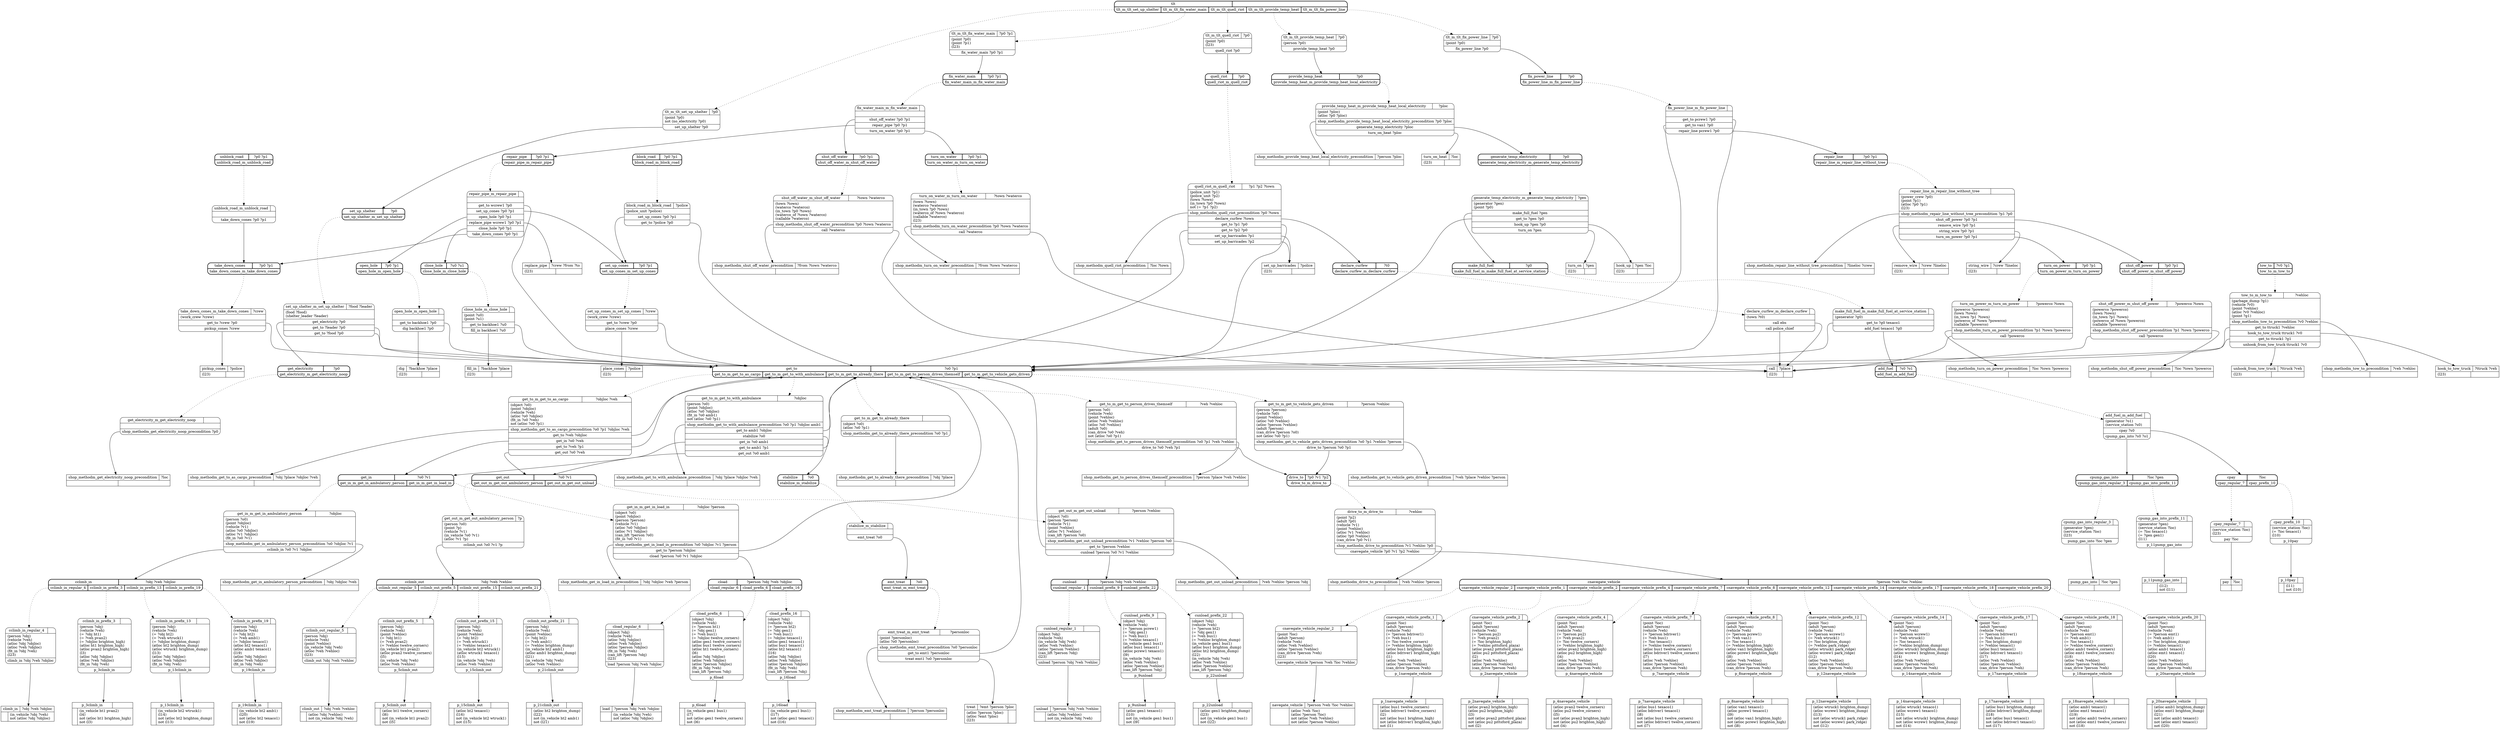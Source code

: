 // Generated by Hype
digraph "somedomain" {
  nodesep=1
  ranksep=1
  // Operators
  "navegate_vehicle" [
    shape=record
    label="{{navegate_vehicle|?person ?veh ?loc ?vehloc}|{|(atloc ?veh ?loc)\l(atloc ?person ?loc)\lnot (atloc ?veh ?vehloc)\lnot (atloc ?person ?vehloc)\l}}"
  ]
  "climb_in" [
    shape=record
    label="{{climb_in|?obj ?veh ?objloc}|{|(in_vehicle ?obj ?veh)\lnot (atloc ?obj ?objloc)\l}}"
  ]
  "climb_out" [
    shape=record
    label="{{climb_out|?obj ?veh ?vehloc}|{|(atloc ?obj ?vehloc)\lnot (in_vehicle ?obj ?veh)\l}}"
  ]
  "load" [
    shape=record
    label="{{load|?person ?obj ?veh ?objloc}|{|(in_vehicle ?obj ?veh)\lnot (atloc ?obj ?objloc)\l}}"
  ]
  "unload" [
    shape=record
    label="{{unload|?person ?obj ?veh ?vehloc}|{|(atloc ?obj ?vehloc)\lnot (in_vehicle ?obj ?veh)\l}}"
  ]
  "treat" [
    shape=record
    label="{{treat|?emt ?person ?ploc}|{(atloc ?person ?ploc)\l(atloc ?emt ?ploc)\l(l23)\l|}}"
  ]
  "call" [
    shape=record
    label="{{call|?place}|{(l23)\l|}}"
  ]
  "remove_wire" [
    shape=record
    label="{{remove_wire|?crew ?lineloc}|{(l23)\l|}}"
  ]
  "string_wire" [
    shape=record
    label="{{string_wire|?crew ?lineloc}|{(l23)\l|}}"
  ]
  "hook_up" [
    shape=record
    label="{{hook_up|?gen ?loc}|{(l23)\l|}}"
  ]
  "turn_on" [
    shape=record
    label="{{turn_on|?gen}|{(l23)\l|}}"
  ]
  "pay" [
    shape=record
    label="{{pay|?loc}|{|}}"
  ]
  "pump_gas_into" [
    shape=record
    label="{{pump_gas_into|?loc ?gen}|{|}}"
  ]
  "turn_on_heat" [
    shape=record
    label="{{turn_on_heat|?loc}|{(l23)\l|}}"
  ]
  "set_up_barricades" [
    shape=record
    label="{{set_up_barricades|?police}|{(l23)\l|}}"
  ]
  "place_cones" [
    shape=record
    label="{{place_cones|?police}|{(l23)\l|}}"
  ]
  "pickup_cones" [
    shape=record
    label="{{pickup_cones|?police}|{(l23)\l|}}"
  ]
  "hook_to_tow_truck" [
    shape=record
    label="{{hook_to_tow_truck|?ttruck ?veh}|{(l23)\l|}}"
  ]
  "unhook_from_tow_truck" [
    shape=record
    label="{{unhook_from_tow_truck|?ttruck ?veh}|{(l23)\l|}}"
  ]
  "dig" [
    shape=record
    label="{{dig|?backhoe ?place}|{(l23)\l|}}"
  ]
  "fill_in" [
    shape=record
    label="{{fill_in|?backhoe ?place}|{(l23)\l|}}"
  ]
  "replace_pipe" [
    shape=record
    label="{{replace_pipe|?crew ?from ?to}|{(l23)\l|}}"
  ]
  "p_1navegate_vehicle" [
    shape=record
    label="{{p_1navegate_vehicle|}|{|(atloc bus1 twelve_corners)\l(atloc bdriver1 twelve_corners)\l(l2)\lnot (atloc bus1 brighton_high)\lnot (atloc bdriver1 brighton_high)\lnot (l1)\l}}"
  ]
  "p_2navegate_vehicle" [
    shape=record
    label="{{p_2navegate_vehicle|}|{|(atloc pvan2 brighton_high)\l(atloc pu2 brighton_high)\l(l3)\lnot (atloc pvan2 pittsford_plaza)\lnot (atloc pu2 pittsford_plaza)\lnot (l2)\l}}"
  ]
  "p_3climb_in" [
    shape=record
    label="{{p_3climb_in|}|{|(in_vehicle ht1 pvan2)\l(l4)\lnot (atloc ht1 brighton_high)\lnot (l3)\l}}"
  ]
  "p_4navegate_vehicle" [
    shape=record
    label="{{p_4navegate_vehicle|}|{|(atloc pvan2 twelve_corners)\l(atloc pu2 twelve_corners)\l(l5)\lnot (atloc pvan2 brighton_high)\lnot (atloc pu2 brighton_high)\lnot (l4)\l}}"
  ]
  "p_5climb_out" [
    shape=record
    label="{{p_5climb_out|}|{|(atloc ht1 twelve_corners)\l(l6)\lnot (in_vehicle ht1 pvan2)\lnot (l5)\l}}"
  ]
  "p_6load" [
    shape=record
    label="{{p_6load|}|{|(in_vehicle gen1 bus1)\l(l7)\lnot (atloc gen1 twelve_corners)\lnot (l6)\l}}"
  ]
  "p_7navegate_vehicle" [
    shape=record
    label="{{p_7navegate_vehicle|}|{|(atloc bus1 texaco1)\l(atloc bdriver1 texaco1)\l(l8)\lnot (atloc bus1 twelve_corners)\lnot (atloc bdriver1 twelve_corners)\lnot (l7)\l}}"
  ]
  "p_8navegate_vehicle" [
    shape=record
    label="{{p_8navegate_vehicle|}|{|(atloc van1 texaco1)\l(atloc pcrew1 texaco1)\l(l9)\lnot (atloc van1 brighton_high)\lnot (atloc pcrew1 brighton_high)\lnot (l8)\l}}"
  ]
  "p_9unload" [
    shape=record
    label="{{p_9unload|}|{|(atloc gen1 texaco1)\l(l10)\lnot (in_vehicle gen1 bus1)\lnot (l9)\l}}"
  ]
  "p_10pay" [
    shape=record
    label="{{p_10pay|}|{|(l11)\lnot (l10)\l}}"
  ]
  "p_11pump_gas_into" [
    shape=record
    label="{{p_11pump_gas_into|}|{|(l12)\lnot (l11)\l}}"
  ]
  "p_12navegate_vehicle" [
    shape=record
    label="{{p_12navegate_vehicle|}|{|(atloc wtruck1 brighton_dump)\l(atloc wcrew1 brighton_dump)\l(l13)\lnot (atloc wtruck1 park_ridge)\lnot (atloc wcrew1 park_ridge)\lnot (l12)\l}}"
  ]
  "p_13climb_in" [
    shape=record
    label="{{p_13climb_in|}|{|(in_vehicle ht2 wtruck1)\l(l14)\lnot (atloc ht2 brighton_dump)\lnot (l13)\l}}"
  ]
  "p_14navegate_vehicle" [
    shape=record
    label="{{p_14navegate_vehicle|}|{|(atloc wtruck1 texaco1)\l(atloc wcrew1 texaco1)\l(l15)\lnot (atloc wtruck1 brighton_dump)\lnot (atloc wcrew1 brighton_dump)\lnot (l14)\l}}"
  ]
  "p_15climb_out" [
    shape=record
    label="{{p_15climb_out|}|{|(atloc ht2 texaco1)\l(l16)\lnot (in_vehicle ht2 wtruck1)\lnot (l15)\l}}"
  ]
  "p_16load" [
    shape=record
    label="{{p_16load|}|{|(in_vehicle gen1 bus1)\l(l17)\lnot (atloc gen1 texaco1)\lnot (l16)\l}}"
  ]
  "p_17navegate_vehicle" [
    shape=record
    label="{{p_17navegate_vehicle|}|{|(atloc bus1 brighton_dump)\l(atloc bdriver1 brighton_dump)\l(l18)\lnot (atloc bus1 texaco1)\lnot (atloc bdriver1 texaco1)\lnot (l17)\l}}"
  ]
  "p_18navegate_vehicle" [
    shape=record
    label="{{p_18navegate_vehicle|}|{|(atloc amb1 texaco1)\l(atloc emt1 texaco1)\l(l19)\lnot (atloc amb1 twelve_corners)\lnot (atloc emt1 twelve_corners)\lnot (l18)\l}}"
  ]
  "p_19climb_in" [
    shape=record
    label="{{p_19climb_in|}|{|(in_vehicle ht2 amb1)\l(l20)\lnot (atloc ht2 texaco1)\lnot (l19)\l}}"
  ]
  "p_20navegate_vehicle" [
    shape=record
    label="{{p_20navegate_vehicle|}|{|(atloc amb1 brighton_dump)\l(atloc emt1 brighton_dump)\l(l21)\lnot (atloc amb1 texaco1)\lnot (atloc emt1 texaco1)\lnot (l20)\l}}"
  ]
  "p_21climb_out" [
    shape=record
    label="{{p_21climb_out|}|{|(atloc ht2 brighton_dump)\l(l22)\lnot (in_vehicle ht2 amb1)\lnot (l21)\l}}"
  ]
  "p_22unload" [
    shape=record
    label="{{p_22unload|}|{|(atloc gen1 brighton_dump)\l(l23)\lnot (in_vehicle gen1 bus1)\lnot (l22)\l}}"
  ]
  "shop_methodm_quell_riot_precondition" [
    shape=record
    label="{{shop_methodm_quell_riot_precondition|?loc ?town}|{|}}"
  ]
  "shop_methodm_provide_temp_heat_local_electricity_precondition" [
    shape=record
    label="{{shop_methodm_provide_temp_heat_local_electricity_precondition|?person ?ploc}|{|}}"
  ]
  "shop_methodm_get_electricity_noop_precondition" [
    shape=record
    label="{{shop_methodm_get_electricity_noop_precondition|?loc}|{|}}"
  ]
  "shop_methodm_tow_to_precondition" [
    shape=record
    label="{{shop_methodm_tow_to_precondition|?veh ?vehloc}|{|}}"
  ]
  "shop_methodm_repair_line_without_tree_precondition" [
    shape=record
    label="{{shop_methodm_repair_line_without_tree_precondition|?lineloc ?crew}|{|}}"
  ]
  "shop_methodm_shut_off_power_precondition" [
    shape=record
    label="{{shop_methodm_shut_off_power_precondition|?loc ?town ?powerco}|{|}}"
  ]
  "shop_methodm_turn_on_power_precondition" [
    shape=record
    label="{{shop_methodm_turn_on_power_precondition|?loc ?town ?powerco}|{|}}"
  ]
  "shop_methodm_shut_off_water_precondition" [
    shape=record
    label="{{shop_methodm_shut_off_water_precondition|?from ?town ?waterco}|{|}}"
  ]
  "shop_methodm_turn_on_water_precondition" [
    shape=record
    label="{{shop_methodm_turn_on_water_precondition|?from ?town ?waterco}|{|}}"
  ]
  "shop_methodm_emt_treat_precondition" [
    shape=record
    label="{{shop_methodm_emt_treat_precondition|?person ?personloc}|{|}}"
  ]
  "shop_methodm_get_to_already_there_precondition" [
    shape=record
    label="{{shop_methodm_get_to_already_there_precondition|?obj ?place}|{|}}"
  ]
  "shop_methodm_get_to_person_drives_themself_precondition" [
    shape=record
    label="{{shop_methodm_get_to_person_drives_themself_precondition|?person ?place ?veh ?vehloc}|{|}}"
  ]
  "shop_methodm_get_to_vehicle_gets_driven_precondition" [
    shape=record
    label="{{shop_methodm_get_to_vehicle_gets_driven_precondition|?veh ?place ?vehloc ?person}|{|}}"
  ]
  "shop_methodm_get_to_as_cargo_precondition" [
    shape=record
    label="{{shop_methodm_get_to_as_cargo_precondition|?obj ?place ?objloc ?veh}|{|}}"
  ]
  "shop_methodm_get_to_with_ambulance_precondition" [
    shape=record
    label="{{shop_methodm_get_to_with_ambulance_precondition|?obj ?place ?objloc ?veh}|{|}}"
  ]
  "shop_methodm_drive_to_precondition" [
    shape=record
    label="{{shop_methodm_drive_to_precondition|?veh ?vehloc ?person}|{|}}"
  ]
  "shop_methodm_get_in_ambulatory_person_precondition" [
    shape=record
    label="{{shop_methodm_get_in_ambulatory_person_precondition|?obj ?objloc ?veh}|{|}}"
  ]
  "shop_methodm_get_in_load_in_precondition" [
    shape=record
    label="{{shop_methodm_get_in_load_in_precondition|?obj ?objloc ?veh ?person}|{|}}"
  ]
  "shop_methodm_get_out_unload_precondition" [
    shape=record
    label="{{shop_methodm_get_out_unload_precondition|?veh ?vehloc ?person ?obj}|{|}}"
  ]
  // Methods
  "tlt" [
    shape=Mrecord
    style=bold
    label="{{tlt|}|{<n0>tlt_m_tlt_set_up_shelter|<n1>tlt_m_tlt_fix_water_main|<n2>tlt_m_tlt_quell_riot|<n3>tlt_m_tlt_provide_temp_heat|<n4>tlt_m_tlt_fix_power_line}}"
  ]
  "label_tlt_m_tlt_set_up_shelter" [
    shape=Mrecord
    label="{{tlt_m_tlt_set_up_shelter|?p0}|(point ?p0)\lnot (no_electricity ?p0)\l|<n0>set_up_shelter ?p0}"
  ]
  "tlt":n0 -> "label_tlt_m_tlt_set_up_shelter" [style=dotted]
  "label_tlt_m_tlt_set_up_shelter":n0 -> "set_up_shelter"
  "label_tlt_m_tlt_fix_water_main" [
    shape=Mrecord
    label="{{tlt_m_tlt_fix_water_main|?p0 ?p1}|(point ?p0)\l(point ?p1)\l(l23)\l|<n0>fix_water_main ?p0 ?p1}"
  ]
  "tlt":n1 -> "label_tlt_m_tlt_fix_water_main" [style=dotted]
  "label_tlt_m_tlt_fix_water_main":n0 -> "fix_water_main"
  "label_tlt_m_tlt_quell_riot" [
    shape=Mrecord
    label="{{tlt_m_tlt_quell_riot|?p0}|(point ?p0)\l(l23)\l|<n0>quell_riot ?p0}"
  ]
  "tlt":n2 -> "label_tlt_m_tlt_quell_riot" [style=dotted]
  "label_tlt_m_tlt_quell_riot":n0 -> "quell_riot"
  "label_tlt_m_tlt_provide_temp_heat" [
    shape=Mrecord
    label="{{tlt_m_tlt_provide_temp_heat|?p0}|(person ?p0)\l|<n0>provide_temp_heat ?p0}"
  ]
  "tlt":n3 -> "label_tlt_m_tlt_provide_temp_heat" [style=dotted]
  "label_tlt_m_tlt_provide_temp_heat":n0 -> "provide_temp_heat"
  "label_tlt_m_tlt_fix_power_line" [
    shape=Mrecord
    label="{{tlt_m_tlt_fix_power_line|?p0}|(point ?p0)\l|<n0>fix_power_line ?p0}"
  ]
  "tlt":n4 -> "label_tlt_m_tlt_fix_power_line" [style=dotted]
  "label_tlt_m_tlt_fix_power_line":n0 -> "fix_power_line"
  "set_up_shelter" [
    shape=Mrecord
    style=bold
    label="{{set_up_shelter|?p0}|{<n0>set_up_shelter_m_set_up_shelter}}"
  ]
  "label_set_up_shelter_m_set_up_shelter" [
    shape=Mrecord
    label="{{set_up_shelter_m_set_up_shelter|?food ?leader}|(food ?food)\l(shelter_leader ?leader)\l|<n0>get_electricity ?p0|<n1>get_to ?leader ?p0|<n2>get_to ?food ?p0}"
  ]
  "set_up_shelter":n0 -> "label_set_up_shelter_m_set_up_shelter" [style=dotted]
  "label_set_up_shelter_m_set_up_shelter":n0 -> "get_electricity"
  "label_set_up_shelter_m_set_up_shelter":n1 -> "get_to"
  "label_set_up_shelter_m_set_up_shelter":n2 -> "get_to"
  "fix_water_main" [
    shape=Mrecord
    style=bold
    label="{{fix_water_main|?p0 ?p1}|{<n0>fix_water_main_m_fix_water_main}}"
  ]
  "label_fix_water_main_m_fix_water_main" [
    shape=Mrecord
    label="{{fix_water_main_m_fix_water_main|}||<n0>shut_off_water ?p0 ?p1|<n1>repair_pipe ?p0 ?p1|<n2>turn_on_water ?p0 ?p1}"
  ]
  "fix_water_main":n0 -> "label_fix_water_main_m_fix_water_main" [style=dotted]
  "label_fix_water_main_m_fix_water_main":n0 -> "shut_off_water"
  "label_fix_water_main_m_fix_water_main":n1 -> "repair_pipe"
  "label_fix_water_main_m_fix_water_main":n2 -> "turn_on_water"
  "quell_riot" [
    shape=Mrecord
    style=bold
    label="{{quell_riot|?p0}|{<n0>quell_riot_m_quell_riot}}"
  ]
  "label_quell_riot_m_quell_riot" [
    shape=Mrecord
    label="{{quell_riot_m_quell_riot|?p1 ?p2 ?town}|(police_unit ?p1)\l(police_unit ?p2)\l(town ?town)\l(in_town ?p0 ?town)\lnot (= ?p1 ?p2)\l|<n0>shop_methodm_quell_riot_precondition ?p0 ?town|<n1>declare_curfew ?town|<n2>get_to ?p1 ?p0|<n3>get_to ?p2 ?p0|<n4>set_up_barricades ?p1|<n5>set_up_barricades ?p2}"
  ]
  "quell_riot":n0 -> "label_quell_riot_m_quell_riot" [style=dotted]
  "label_quell_riot_m_quell_riot":n0 -> "shop_methodm_quell_riot_precondition"
  "label_quell_riot_m_quell_riot":n1 -> "declare_curfew"
  "label_quell_riot_m_quell_riot":n2 -> "get_to"
  "label_quell_riot_m_quell_riot":n3 -> "get_to"
  "label_quell_riot_m_quell_riot":n4 -> "set_up_barricades"
  "label_quell_riot_m_quell_riot":n5 -> "set_up_barricades"
  "provide_temp_heat" [
    shape=Mrecord
    style=bold
    label="{{provide_temp_heat|?p0}|{<n0>provide_temp_heat_m_provide_temp_heat_local_electricity}}"
  ]
  "label_provide_temp_heat_m_provide_temp_heat_local_electricity" [
    shape=Mrecord
    label="{{provide_temp_heat_m_provide_temp_heat_local_electricity|?ploc}|(point ?ploc)\l(atloc ?p0 ?ploc)\l|<n0>shop_methodm_provide_temp_heat_local_electricity_precondition ?p0 ?ploc|<n1>generate_temp_electricity ?ploc|<n2>turn_on_heat ?ploc}"
  ]
  "provide_temp_heat":n0 -> "label_provide_temp_heat_m_provide_temp_heat_local_electricity" [style=dotted]
  "label_provide_temp_heat_m_provide_temp_heat_local_electricity":n0 -> "shop_methodm_provide_temp_heat_local_electricity_precondition"
  "label_provide_temp_heat_m_provide_temp_heat_local_electricity":n1 -> "generate_temp_electricity"
  "label_provide_temp_heat_m_provide_temp_heat_local_electricity":n2 -> "turn_on_heat"
  "fix_power_line" [
    shape=Mrecord
    style=bold
    label="{{fix_power_line|?p0}|{<n0>fix_power_line_m_fix_power_line}}"
  ]
  "label_fix_power_line_m_fix_power_line" [
    shape=Mrecord
    label="{{fix_power_line_m_fix_power_line|}||<n0>get_to pcrew1 ?p0|<n1>get_to van1 ?p0|<n2>repair_line pcrew1 ?p0}"
  ]
  "fix_power_line":n0 -> "label_fix_power_line_m_fix_power_line" [style=dotted]
  "label_fix_power_line_m_fix_power_line":n0 -> "get_to"
  "label_fix_power_line_m_fix_power_line":n1 -> "get_to"
  "label_fix_power_line_m_fix_power_line":n2 -> "repair_line"
  "turn_on_power" [
    shape=Mrecord
    style=bold
    label="{{turn_on_power|?p0 ?p1}|{<n0>turn_on_power_m_turn_on_power}}"
  ]
  "label_turn_on_power_m_turn_on_power" [
    shape=Mrecord
    label="{{turn_on_power_m_turn_on_power|?powerco ?town}|(powerco ?powerco)\l(town ?town)\l(in_town ?p1 ?town)\l(powerco_of ?town ?powerco)\l(callable ?powerco)\l|<n0>shop_methodm_turn_on_power_precondition ?p1 ?town ?powerco|<n1>call ?powerco}"
  ]
  "turn_on_power":n0 -> "label_turn_on_power_m_turn_on_power" [style=dotted]
  "label_turn_on_power_m_turn_on_power":n0 -> "shop_methodm_turn_on_power_precondition"
  "label_turn_on_power_m_turn_on_power":n1 -> "call"
  "close_hole" [
    shape=Mrecord
    style=bold
    label="{{close_hole|?u0 ?u1}|{<n0>close_hole_m_close_hole}}"
  ]
  "label_close_hole_m_close_hole" [
    shape=Mrecord
    label="{{close_hole_m_close_hole|}|(point ?u0)\l(point ?u1)\l|<n0>get_to backhoe1 ?u0|<n1>fill_in backhoe1 ?u0}"
  ]
  "close_hole":n0 -> "label_close_hole_m_close_hole" [style=dotted]
  "label_close_hole_m_close_hole":n0 -> "get_to"
  "label_close_hole_m_close_hole":n1 -> "fill_in"
  "set_up_cones" [
    shape=Mrecord
    style=bold
    label="{{set_up_cones|?p0 ?p1}|{<n0>set_up_cones_m_set_up_cones}}"
  ]
  "label_set_up_cones_m_set_up_cones" [
    shape=Mrecord
    label="{{set_up_cones_m_set_up_cones|?crew}|(work_crew ?crew)\l|<n0>get_to ?crew ?p0|<n1>place_cones ?crew}"
  ]
  "set_up_cones":n0 -> "label_set_up_cones_m_set_up_cones" [style=dotted]
  "label_set_up_cones_m_set_up_cones":n0 -> "get_to"
  "label_set_up_cones_m_set_up_cones":n1 -> "place_cones"
  "get_in" [
    shape=Mrecord
    style=bold
    label="{{get_in|?o0 ?v1}|{<n0>get_in_m_get_in_ambulatory_person|<n1>get_in_m_get_in_load_in}}"
  ]
  "label_get_in_m_get_in_ambulatory_person" [
    shape=Mrecord
    label="{{get_in_m_get_in_ambulatory_person|?objloc}|(person ?o0)\l(point ?objloc)\l(vehicle ?v1)\l(atloc ?o0 ?objloc)\l(atloc ?v1 ?objloc)\l(fit_in ?o0 ?v1)\l|<n0>shop_methodm_get_in_ambulatory_person_precondition ?o0 ?objloc ?v1|<n1>cclimb_in ?o0 ?v1 ?objloc}"
  ]
  "get_in":n0 -> "label_get_in_m_get_in_ambulatory_person" [style=dotted]
  "label_get_in_m_get_in_ambulatory_person":n0 -> "shop_methodm_get_in_ambulatory_person_precondition"
  "label_get_in_m_get_in_ambulatory_person":n1 -> "cclimb_in"
  "label_get_in_m_get_in_load_in" [
    shape=Mrecord
    label="{{get_in_m_get_in_load_in|?objloc ?person}|(object ?o0)\l(point ?objloc)\l(person ?person)\l(vehicle ?v1)\l(atloc ?o0 ?objloc)\l(atloc ?v1 ?objloc)\l(can_lift ?person ?o0)\l(fit_in ?o0 ?v1)\l|<n0>shop_methodm_get_in_load_in_precondition ?o0 ?objloc ?v1 ?person|<n1>get_to ?person ?objloc|<n2>cload ?person ?o0 ?v1 ?objloc}"
  ]
  "get_in":n1 -> "label_get_in_m_get_in_load_in" [style=dotted]
  "label_get_in_m_get_in_load_in":n0 -> "shop_methodm_get_in_load_in_precondition"
  "label_get_in_m_get_in_load_in":n1 -> "get_to"
  "label_get_in_m_get_in_load_in":n2 -> "cload"
  "get_to" [
    shape=Mrecord
    style=bold
    label="{{get_to|?o0 ?p1}|{<n0>get_to_m_get_to_as_cargo|<n1>get_to_m_get_to_with_ambulance|<n2>get_to_m_get_to_already_there|<n3>get_to_m_get_to_person_drives_themself|<n4>get_to_m_get_to_vehicle_gets_driven}}"
  ]
  "label_get_to_m_get_to_as_cargo" [
    shape=Mrecord
    label="{{get_to_m_get_to_as_cargo|?objloc ?veh}|(object ?o0)\l(point ?objloc)\l(vehicle ?veh)\l(atloc ?o0 ?objloc)\l(fit_in ?o0 ?veh)\lnot (atloc ?o0 ?p1)\l|<n0>shop_methodm_get_to_as_cargo_precondition ?o0 ?p1 ?objloc ?veh|<n1>get_to ?veh ?objloc|<n2>get_in ?o0 ?veh|<n3>get_to ?veh ?p1|<n4>get_out ?o0 ?veh}"
  ]
  "get_to":n0 -> "label_get_to_m_get_to_as_cargo" [style=dotted]
  "label_get_to_m_get_to_as_cargo":n0 -> "shop_methodm_get_to_as_cargo_precondition"
  "label_get_to_m_get_to_as_cargo":n1 -> "get_to"
  "label_get_to_m_get_to_as_cargo":n2 -> "get_in"
  "label_get_to_m_get_to_as_cargo":n3 -> "get_to"
  "label_get_to_m_get_to_as_cargo":n4 -> "get_out"
  "label_get_to_m_get_to_with_ambulance" [
    shape=Mrecord
    label="{{get_to_m_get_to_with_ambulance|?objloc}|(person ?o0)\l(point ?objloc)\l(atloc ?o0 ?objloc)\l(fit_in ?o0 amb1)\lnot (atloc ?o0 ?p1)\l|<n0>shop_methodm_get_to_with_ambulance_precondition ?o0 ?p1 ?objloc amb1|<n1>get_to amb1 ?objloc|<n2>stabilize ?o0|<n3>get_in ?o0 amb1|<n4>get_to amb1 ?p1|<n5>get_out ?o0 amb1}"
  ]
  "get_to":n1 -> "label_get_to_m_get_to_with_ambulance" [style=dotted]
  "label_get_to_m_get_to_with_ambulance":n0 -> "shop_methodm_get_to_with_ambulance_precondition"
  "label_get_to_m_get_to_with_ambulance":n1 -> "get_to"
  "label_get_to_m_get_to_with_ambulance":n2 -> "stabilize"
  "label_get_to_m_get_to_with_ambulance":n3 -> "get_in"
  "label_get_to_m_get_to_with_ambulance":n4 -> "get_to"
  "label_get_to_m_get_to_with_ambulance":n5 -> "get_out"
  "label_get_to_m_get_to_already_there" [
    shape=Mrecord
    label="{{get_to_m_get_to_already_there|}|(object ?o0)\l(atloc ?o0 ?p1)\l|<n0>shop_methodm_get_to_already_there_precondition ?o0 ?p1}"
  ]
  "get_to":n2 -> "label_get_to_m_get_to_already_there" [style=dotted]
  "label_get_to_m_get_to_already_there":n0 -> "shop_methodm_get_to_already_there_precondition"
  "label_get_to_m_get_to_person_drives_themself" [
    shape=Mrecord
    label="{{get_to_m_get_to_person_drives_themself|?veh ?vehloc}|(person ?o0)\l(vehicle ?veh)\l(point ?vehloc)\l(atloc ?veh ?vehloc)\l(atloc ?o0 ?vehloc)\l(adult ?o0)\l(can_drive ?o0 ?veh)\lnot (atloc ?o0 ?p1)\l|<n0>shop_methodm_get_to_person_drives_themself_precondition ?o0 ?p1 ?veh ?vehloc|<n1>drive_to ?o0 ?veh ?p1}"
  ]
  "get_to":n3 -> "label_get_to_m_get_to_person_drives_themself" [style=dotted]
  "label_get_to_m_get_to_person_drives_themself":n0 -> "shop_methodm_get_to_person_drives_themself_precondition"
  "label_get_to_m_get_to_person_drives_themself":n1 -> "drive_to"
  "label_get_to_m_get_to_vehicle_gets_driven" [
    shape=Mrecord
    label="{{get_to_m_get_to_vehicle_gets_driven|?person ?vehloc}|(person ?person)\l(vehicle ?o0)\l(point ?vehloc)\l(atloc ?o0 ?vehloc)\l(atloc ?person ?vehloc)\l(adult ?person)\l(can_drive ?person ?o0)\lnot (atloc ?o0 ?p1)\l|<n0>shop_methodm_get_to_vehicle_gets_driven_precondition ?o0 ?p1 ?vehloc ?person|<n1>drive_to ?person ?o0 ?p1}"
  ]
  "get_to":n4 -> "label_get_to_m_get_to_vehicle_gets_driven" [style=dotted]
  "label_get_to_m_get_to_vehicle_gets_driven":n0 -> "shop_methodm_get_to_vehicle_gets_driven_precondition"
  "label_get_to_m_get_to_vehicle_gets_driven":n1 -> "drive_to"
  "block_road" [
    shape=Mrecord
    style=bold
    label="{{block_road|?p0 ?p1}|{<n0>block_road_m_block_road}}"
  ]
  "label_block_road_m_block_road" [
    shape=Mrecord
    label="{{block_road_m_block_road|?police}|(police_unit ?police)\l|<n0>set_up_cones ?p0 ?p1|<n1>get_to ?police ?p0}"
  ]
  "block_road":n0 -> "label_block_road_m_block_road" [style=dotted]
  "label_block_road_m_block_road":n0 -> "set_up_cones"
  "label_block_road_m_block_road":n1 -> "get_to"
  "take_down_cones" [
    shape=Mrecord
    style=bold
    label="{{take_down_cones|?p0 ?p1}|{<n0>take_down_cones_m_take_down_cones}}"
  ]
  "label_take_down_cones_m_take_down_cones" [
    shape=Mrecord
    label="{{take_down_cones_m_take_down_cones|?crew}|(work_crew ?crew)\l|<n0>get_to ?crew ?p0|<n1>pickup_cones ?crew}"
  ]
  "take_down_cones":n0 -> "label_take_down_cones_m_take_down_cones" [style=dotted]
  "label_take_down_cones_m_take_down_cones":n0 -> "get_to"
  "label_take_down_cones_m_take_down_cones":n1 -> "pickup_cones"
  "shut_off_power" [
    shape=Mrecord
    style=bold
    label="{{shut_off_power|?p0 ?p1}|{<n0>shut_off_power_m_shut_off_power}}"
  ]
  "label_shut_off_power_m_shut_off_power" [
    shape=Mrecord
    label="{{shut_off_power_m_shut_off_power|?powerco ?town}|(powerco ?powerco)\l(town ?town)\l(in_town ?p1 ?town)\l(powerco_of ?town ?powerco)\l(callable ?powerco)\l|<n0>shop_methodm_shut_off_power_precondition ?p1 ?town ?powerco|<n1>call ?powerco}"
  ]
  "shut_off_power":n0 -> "label_shut_off_power_m_shut_off_power" [style=dotted]
  "label_shut_off_power_m_shut_off_power":n0 -> "shop_methodm_shut_off_power_precondition"
  "label_shut_off_power_m_shut_off_power":n1 -> "call"
  "open_hole" [
    shape=Mrecord
    style=bold
    label="{{open_hole|?p0 ?p1}|{<n0>open_hole_m_open_hole}}"
  ]
  "label_open_hole_m_open_hole" [
    shape=Mrecord
    label="{{open_hole_m_open_hole|}||<n0>get_to backhoe1 ?p0|<n1>dig backhoe1 ?p0}"
  ]
  "open_hole":n0 -> "label_open_hole_m_open_hole" [style=dotted]
  "label_open_hole_m_open_hole":n0 -> "get_to"
  "label_open_hole_m_open_hole":n1 -> "dig"
  "declare_curfew" [
    shape=Mrecord
    style=bold
    label="{{declare_curfew|?t0}|{<n0>declare_curfew_m_declare_curfew}}"
  ]
  "label_declare_curfew_m_declare_curfew" [
    shape=Mrecord
    label="{{declare_curfew_m_declare_curfew|}|(town ?t0)\l|<n0>call ebs|<n1>call police_chief}"
  ]
  "declare_curfew":n0 -> "label_declare_curfew_m_declare_curfew" [style=dotted]
  "label_declare_curfew_m_declare_curfew":n0 -> "call"
  "label_declare_curfew_m_declare_curfew":n1 -> "call"
  "turn_on_water" [
    shape=Mrecord
    style=bold
    label="{{turn_on_water|?p0 ?p1}|{<n0>turn_on_water_m_turn_on_water}}"
  ]
  "label_turn_on_water_m_turn_on_water" [
    shape=Mrecord
    label="{{turn_on_water_m_turn_on_water|?town ?waterco}|(town ?town)\l(waterco ?waterco)\l(in_town ?p0 ?town)\l(waterco_of ?town ?waterco)\l(callable ?waterco)\l(l23)\l|<n0>shop_methodm_turn_on_water_precondition ?p0 ?town ?waterco|<n1>call ?waterco}"
  ]
  "turn_on_water":n0 -> "label_turn_on_water_m_turn_on_water" [style=dotted]
  "label_turn_on_water_m_turn_on_water":n0 -> "shop_methodm_turn_on_water_precondition"
  "label_turn_on_water_m_turn_on_water":n1 -> "call"
  "shut_off_water" [
    shape=Mrecord
    style=bold
    label="{{shut_off_water|?p0 ?p1}|{<n0>shut_off_water_m_shut_off_water}}"
  ]
  "label_shut_off_water_m_shut_off_water" [
    shape=Mrecord
    label="{{shut_off_water_m_shut_off_water|?town ?waterco}|(town ?town)\l(waterco ?waterco)\l(in_town ?p0 ?town)\l(waterco_of ?town ?waterco)\l(callable ?waterco)\l|<n0>shop_methodm_shut_off_water_precondition ?p0 ?town ?waterco|<n1>call ?waterco}"
  ]
  "shut_off_water":n0 -> "label_shut_off_water_m_shut_off_water" [style=dotted]
  "label_shut_off_water_m_shut_off_water":n0 -> "shop_methodm_shut_off_water_precondition"
  "label_shut_off_water_m_shut_off_water":n1 -> "call"
  "drive_to" [
    shape=Mrecord
    style=bold
    label="{{drive_to|?p0 ?v1 ?p2}|{<n0>drive_to_m_drive_to}}"
  ]
  "label_drive_to_m_drive_to" [
    shape=Mrecord
    label="{{drive_to_m_drive_to|?vehloc}|(point ?p2)\l(adult ?p0)\l(vehicle ?v1)\l(point ?vehloc)\l(atloc ?v1 ?vehloc)\l(atloc ?p0 ?vehloc)\l(can_drive ?p0 ?v1)\l|<n0>shop_methodm_drive_to_precondition ?v1 ?vehloc ?p0|<n1>cnavegate_vehicle ?p0 ?v1 ?p2 ?vehloc}"
  ]
  "drive_to":n0 -> "label_drive_to_m_drive_to" [style=dotted]
  "label_drive_to_m_drive_to":n0 -> "shop_methodm_drive_to_precondition"
  "label_drive_to_m_drive_to":n1 -> "cnavegate_vehicle"
  "stabilize" [
    shape=Mrecord
    style=bold
    label="{{stabilize|?o0}|{<n0>stabilize_m_stabilize}}"
  ]
  "label_stabilize_m_stabilize" [
    shape=Mrecord
    label="{{stabilize_m_stabilize|}||<n0>emt_treat ?o0}"
  ]
  "stabilize":n0 -> "label_stabilize_m_stabilize" [style=dotted]
  "label_stabilize_m_stabilize":n0 -> "emt_treat"
  "unblock_road" [
    shape=Mrecord
    style=bold
    label="{{unblock_road|?p0 ?p1}|{<n0>unblock_road_m_unblock_road}}"
  ]
  "label_unblock_road_m_unblock_road" [
    shape=Mrecord
    label="{{unblock_road_m_unblock_road|}||<n0>take_down_cones ?p0 ?p1}"
  ]
  "unblock_road":n0 -> "label_unblock_road_m_unblock_road" [style=dotted]
  "label_unblock_road_m_unblock_road":n0 -> "take_down_cones"
  "tow_to" [
    shape=Mrecord
    style=bold
    label="{{tow_to|?v0 ?g1}|{<n0>tow_to_m_tow_to}}"
  ]
  "label_tow_to_m_tow_to" [
    shape=Mrecord
    label="{{tow_to_m_tow_to|?vehloc}|(garbage_dump ?g1)\l(vehicle ?v0)\l(point ?vehloc)\l(atloc ?v0 ?vehloc)\l(point ?g1)\l|<n0>shop_methodm_tow_to_precondition ?v0 ?vehloc|<n1>get_to ttruck1 ?vehloc|<n2>hook_to_tow_truck ttruck1 ?v0|<n3>get_to ttruck1 ?g1|<n4>unhook_from_tow_truck ttruck1 ?v0}"
  ]
  "tow_to":n0 -> "label_tow_to_m_tow_to" [style=dotted]
  "label_tow_to_m_tow_to":n0 -> "shop_methodm_tow_to_precondition"
  "label_tow_to_m_tow_to":n1 -> "get_to"
  "label_tow_to_m_tow_to":n2 -> "hook_to_tow_truck"
  "label_tow_to_m_tow_to":n3 -> "get_to"
  "label_tow_to_m_tow_to":n4 -> "unhook_from_tow_truck"
  "repair_line" [
    shape=Mrecord
    style=bold
    label="{{repair_line|?p0 ?p1}|{<n0>repair_line_m_repair_line_without_tree}}"
  ]
  "label_repair_line_m_repair_line_without_tree" [
    shape=Mrecord
    label="{{repair_line_m_repair_line_without_tree|}|(power_crew ?p0)\l(point ?p1)\l(atloc ?p0 ?p1)\l(l23)\l|<n0>shop_methodm_repair_line_without_tree_precondition ?p1 ?p0|<n1>shut_off_power ?p0 ?p1|<n2>remove_wire ?p0 ?p1|<n3>string_wire ?p0 ?p1|<n4>turn_on_power ?p0 ?p1}"
  ]
  "repair_line":n0 -> "label_repair_line_m_repair_line_without_tree" [style=dotted]
  "label_repair_line_m_repair_line_without_tree":n0 -> "shop_methodm_repair_line_without_tree_precondition"
  "label_repair_line_m_repair_line_without_tree":n1 -> "shut_off_power"
  "label_repair_line_m_repair_line_without_tree":n2 -> "remove_wire"
  "label_repair_line_m_repair_line_without_tree":n3 -> "string_wire"
  "label_repair_line_m_repair_line_without_tree":n4 -> "turn_on_power"
  "add_fuel" [
    shape=Mrecord
    style=bold
    label="{{add_fuel|?s0 ?o1}|{<n0>add_fuel_m_add_fuel}}"
  ]
  "label_add_fuel_m_add_fuel" [
    shape=Mrecord
    label="{{add_fuel_m_add_fuel|}|(generator ?o1)\l(service_station ?s0)\l|<n0>cpay ?s0|<n1>cpump_gas_into ?s0 ?o1}"
  ]
  "add_fuel":n0 -> "label_add_fuel_m_add_fuel" [style=dotted]
  "label_add_fuel_m_add_fuel":n0 -> "cpay"
  "label_add_fuel_m_add_fuel":n1 -> "cpump_gas_into"
  "get_out" [
    shape=Mrecord
    style=bold
    label="{{get_out|?o0 ?v1}|{<n0>get_out_m_get_out_ambulatory_person|<n1>get_out_m_get_out_unload}}"
  ]
  "label_get_out_m_get_out_ambulatory_person" [
    shape=Mrecord
    label="{{get_out_m_get_out_ambulatory_person|?p}|(person ?o0)\l(point ?p)\l(vehicle ?v1)\l(in_vehicle ?o0 ?v1)\l(atloc ?v1 ?p)\l|<n0>cclimb_out ?o0 ?v1 ?p}"
  ]
  "get_out":n0 -> "label_get_out_m_get_out_ambulatory_person" [style=dotted]
  "label_get_out_m_get_out_ambulatory_person":n0 -> "cclimb_out"
  "label_get_out_m_get_out_unload" [
    shape=Mrecord
    label="{{get_out_m_get_out_unload|?person ?vehloc}|(object ?o0)\l(person ?person)\l(vehicle ?v1)\l(point ?vehloc)\l(atloc ?v1 ?vehloc)\l(can_lift ?person ?o0)\l|<n0>shop_methodm_get_out_unload_precondition ?v1 ?vehloc ?person ?o0|<n1>get_to ?person ?vehloc|<n2>cunload ?person ?o0 ?v1 ?vehloc}"
  ]
  "get_out":n1 -> "label_get_out_m_get_out_unload" [style=dotted]
  "label_get_out_m_get_out_unload":n0 -> "shop_methodm_get_out_unload_precondition"
  "label_get_out_m_get_out_unload":n1 -> "get_to"
  "label_get_out_m_get_out_unload":n2 -> "cunload"
  "repair_pipe" [
    shape=Mrecord
    style=bold
    label="{{repair_pipe|?p0 ?p1}|{<n0>repair_pipe_m_repair_pipe}}"
  ]
  "label_repair_pipe_m_repair_pipe" [
    shape=Mrecord
    label="{{repair_pipe_m_repair_pipe|}||<n0>get_to wcrew1 ?p0|<n1>set_up_cones ?p0 ?p1|<n2>open_hole ?p0 ?p1|<n3>replace_pipe wcrew1 ?p0 ?p1|<n4>close_hole ?p0 ?p1|<n5>take_down_cones ?p0 ?p1}"
  ]
  "repair_pipe":n0 -> "label_repair_pipe_m_repair_pipe" [style=dotted]
  "label_repair_pipe_m_repair_pipe":n0 -> "get_to"
  "label_repair_pipe_m_repair_pipe":n1 -> "set_up_cones"
  "label_repair_pipe_m_repair_pipe":n2 -> "open_hole"
  "label_repair_pipe_m_repair_pipe":n3 -> "replace_pipe"
  "label_repair_pipe_m_repair_pipe":n4 -> "close_hole"
  "label_repair_pipe_m_repair_pipe":n5 -> "take_down_cones"
  "get_electricity" [
    shape=Mrecord
    style=bold
    label="{{get_electricity|?p0}|{<n0>get_electricity_m_get_electricity_noop}}"
  ]
  "label_get_electricity_m_get_electricity_noop" [
    shape=Mrecord
    label="{{get_electricity_m_get_electricity_noop|}||<n0>shop_methodm_get_electricity_noop_precondition ?p0}"
  ]
  "get_electricity":n0 -> "label_get_electricity_m_get_electricity_noop" [style=dotted]
  "label_get_electricity_m_get_electricity_noop":n0 -> "shop_methodm_get_electricity_noop_precondition"
  "generate_temp_electricity" [
    shape=Mrecord
    style=bold
    label="{{generate_temp_electricity|?p0}|{<n0>generate_temp_electricity_m_generate_temp_electricity}}"
  ]
  "label_generate_temp_electricity_m_generate_temp_electricity" [
    shape=Mrecord
    label="{{generate_temp_electricity_m_generate_temp_electricity|?gen}|(generator ?gen)\l(point ?p0)\l|<n0>make_full_fuel ?gen|<n1>get_to ?gen ?p0|<n2>hook_up ?gen ?p0|<n3>turn_on ?gen}"
  ]
  "generate_temp_electricity":n0 -> "label_generate_temp_electricity_m_generate_temp_electricity" [style=dotted]
  "label_generate_temp_electricity_m_generate_temp_electricity":n0 -> "make_full_fuel"
  "label_generate_temp_electricity_m_generate_temp_electricity":n1 -> "get_to"
  "label_generate_temp_electricity_m_generate_temp_electricity":n2 -> "hook_up"
  "label_generate_temp_electricity_m_generate_temp_electricity":n3 -> "turn_on"
  "emt_treat" [
    shape=Mrecord
    style=bold
    label="{{emt_treat|?o0}|{<n0>emt_treat_m_emt_treat}}"
  ]
  "label_emt_treat_m_emt_treat" [
    shape=Mrecord
    label="{{emt_treat_m_emt_treat|?personloc}|(point ?personloc)\l(atloc ?o0 ?personloc)\l|<n0>shop_methodm_emt_treat_precondition ?o0 ?personloc|<n1>get_to emt1 ?personloc|<n2>treat emt1 ?o0 ?personloc}"
  ]
  "emt_treat":n0 -> "label_emt_treat_m_emt_treat" [style=dotted]
  "label_emt_treat_m_emt_treat":n0 -> "shop_methodm_emt_treat_precondition"
  "label_emt_treat_m_emt_treat":n1 -> "get_to"
  "label_emt_treat_m_emt_treat":n2 -> "treat"
  "make_full_fuel" [
    shape=Mrecord
    style=bold
    label="{{make_full_fuel|?g0}|{<n0>make_full_fuel_m_make_full_fuel_at_service_station}}"
  ]
  "label_make_full_fuel_m_make_full_fuel_at_service_station" [
    shape=Mrecord
    label="{{make_full_fuel_m_make_full_fuel_at_service_station|}|(generator ?g0)\l|<n0>get_to ?g0 texaco1|<n1>add_fuel texaco1 ?g0}"
  ]
  "make_full_fuel":n0 -> "label_make_full_fuel_m_make_full_fuel_at_service_station" [style=dotted]
  "label_make_full_fuel_m_make_full_fuel_at_service_station":n0 -> "get_to"
  "label_make_full_fuel_m_make_full_fuel_at_service_station":n1 -> "add_fuel"
  "cnavegate_vehicle" [
    shape=Mrecord
    style=bold
    label="{{cnavegate_vehicle|?person ?veh ?loc ?vehloc}|{<n0>cnavegate_vehicle_regular_2|<n1>cnavegate_vehicle_prefix_1|<n2>cnavegate_vehicle_prefix_2|<n3>cnavegate_vehicle_prefix_4|<n4>cnavegate_vehicle_prefix_7|<n5>cnavegate_vehicle_prefix_8|<n6>cnavegate_vehicle_prefix_12|<n7>cnavegate_vehicle_prefix_14|<n8>cnavegate_vehicle_prefix_17|<n9>cnavegate_vehicle_prefix_18|<n10>cnavegate_vehicle_prefix_20}}"
  ]
  "label_cnavegate_vehicle_regular_2" [
    shape=Mrecord
    label="{{cnavegate_vehicle_regular_2|}|(point ?loc)\l(adult ?person)\l(vehicle ?veh)\l(atloc ?veh ?vehloc)\l(atloc ?person ?vehloc)\l(can_drive ?person ?veh)\l(l23)\l|<n0>navegate_vehicle ?person ?veh ?loc ?vehloc}"
  ]
  "cnavegate_vehicle":n0 -> "label_cnavegate_vehicle_regular_2" [style=dotted]
  "label_cnavegate_vehicle_regular_2":n0 -> "navegate_vehicle"
  "label_cnavegate_vehicle_prefix_1" [
    shape=Mrecord
    label="{{cnavegate_vehicle_prefix_1|}|(point ?loc)\l(adult ?person)\l(vehicle ?veh)\l(= ?person bdriver1)\l(= ?veh bus1)\l(= ?loc twelve_corners)\l(= ?vehloc brighton_high)\l(atloc bus1 brighton_high)\l(atloc bdriver1 brighton_high)\l(l1)\l(atloc ?veh ?vehloc)\l(atloc ?person ?vehloc)\l(can_drive ?person ?veh)\l|<n0>p_1navegate_vehicle}"
  ]
  "cnavegate_vehicle":n1 -> "label_cnavegate_vehicle_prefix_1" [style=dotted]
  "label_cnavegate_vehicle_prefix_1":n0 -> "p_1navegate_vehicle"
  "label_cnavegate_vehicle_prefix_2" [
    shape=Mrecord
    label="{{cnavegate_vehicle_prefix_2|}|(point ?loc)\l(adult ?person)\l(vehicle ?veh)\l(= ?person pu2)\l(= ?veh pvan2)\l(= ?loc brighton_high)\l(= ?vehloc pittsford_plaza)\l(atloc pvan2 pittsford_plaza)\l(atloc pu2 pittsford_plaza)\l(l2)\l(atloc ?veh ?vehloc)\l(atloc ?person ?vehloc)\l(can_drive ?person ?veh)\l|<n0>p_2navegate_vehicle}"
  ]
  "cnavegate_vehicle":n2 -> "label_cnavegate_vehicle_prefix_2" [style=dotted]
  "label_cnavegate_vehicle_prefix_2":n0 -> "p_2navegate_vehicle"
  "label_cnavegate_vehicle_prefix_4" [
    shape=Mrecord
    label="{{cnavegate_vehicle_prefix_4|}|(point ?loc)\l(adult ?person)\l(vehicle ?veh)\l(= ?person pu2)\l(= ?veh pvan2)\l(= ?loc twelve_corners)\l(= ?vehloc brighton_high)\l(atloc pvan2 brighton_high)\l(atloc pu2 brighton_high)\l(l4)\l(atloc ?veh ?vehloc)\l(atloc ?person ?vehloc)\l(can_drive ?person ?veh)\l|<n0>p_4navegate_vehicle}"
  ]
  "cnavegate_vehicle":n3 -> "label_cnavegate_vehicle_prefix_4" [style=dotted]
  "label_cnavegate_vehicle_prefix_4":n0 -> "p_4navegate_vehicle"
  "label_cnavegate_vehicle_prefix_7" [
    shape=Mrecord
    label="{{cnavegate_vehicle_prefix_7|}|(point ?loc)\l(adult ?person)\l(vehicle ?veh)\l(= ?person bdriver1)\l(= ?veh bus1)\l(= ?loc texaco1)\l(= ?vehloc twelve_corners)\l(atloc bus1 twelve_corners)\l(atloc bdriver1 twelve_corners)\l(l7)\l(atloc ?veh ?vehloc)\l(atloc ?person ?vehloc)\l(can_drive ?person ?veh)\l|<n0>p_7navegate_vehicle}"
  ]
  "cnavegate_vehicle":n4 -> "label_cnavegate_vehicle_prefix_7" [style=dotted]
  "label_cnavegate_vehicle_prefix_7":n0 -> "p_7navegate_vehicle"
  "label_cnavegate_vehicle_prefix_8" [
    shape=Mrecord
    label="{{cnavegate_vehicle_prefix_8|}|(point ?loc)\l(adult ?person)\l(vehicle ?veh)\l(= ?person pcrew1)\l(= ?veh van1)\l(= ?loc texaco1)\l(= ?vehloc brighton_high)\l(atloc van1 brighton_high)\l(atloc pcrew1 brighton_high)\l(l8)\l(atloc ?veh ?vehloc)\l(atloc ?person ?vehloc)\l(can_drive ?person ?veh)\l|<n0>p_8navegate_vehicle}"
  ]
  "cnavegate_vehicle":n5 -> "label_cnavegate_vehicle_prefix_8" [style=dotted]
  "label_cnavegate_vehicle_prefix_8":n0 -> "p_8navegate_vehicle"
  "label_cnavegate_vehicle_prefix_12" [
    shape=Mrecord
    label="{{cnavegate_vehicle_prefix_12|}|(point ?loc)\l(adult ?person)\l(vehicle ?veh)\l(= ?person wcrew1)\l(= ?veh wtruck1)\l(= ?loc brighton_dump)\l(= ?vehloc park_ridge)\l(atloc wtruck1 park_ridge)\l(atloc wcrew1 park_ridge)\l(l12)\l(atloc ?veh ?vehloc)\l(atloc ?person ?vehloc)\l(can_drive ?person ?veh)\l|<n0>p_12navegate_vehicle}"
  ]
  "cnavegate_vehicle":n6 -> "label_cnavegate_vehicle_prefix_12" [style=dotted]
  "label_cnavegate_vehicle_prefix_12":n0 -> "p_12navegate_vehicle"
  "label_cnavegate_vehicle_prefix_14" [
    shape=Mrecord
    label="{{cnavegate_vehicle_prefix_14|}|(point ?loc)\l(adult ?person)\l(vehicle ?veh)\l(= ?person wcrew1)\l(= ?veh wtruck1)\l(= ?loc texaco1)\l(= ?vehloc brighton_dump)\l(atloc wtruck1 brighton_dump)\l(atloc wcrew1 brighton_dump)\l(l14)\l(atloc ?veh ?vehloc)\l(atloc ?person ?vehloc)\l(can_drive ?person ?veh)\l|<n0>p_14navegate_vehicle}"
  ]
  "cnavegate_vehicle":n7 -> "label_cnavegate_vehicle_prefix_14" [style=dotted]
  "label_cnavegate_vehicle_prefix_14":n0 -> "p_14navegate_vehicle"
  "label_cnavegate_vehicle_prefix_17" [
    shape=Mrecord
    label="{{cnavegate_vehicle_prefix_17|}|(point ?loc)\l(adult ?person)\l(vehicle ?veh)\l(= ?person bdriver1)\l(= ?veh bus1)\l(= ?loc brighton_dump)\l(= ?vehloc texaco1)\l(atloc bus1 texaco1)\l(atloc bdriver1 texaco1)\l(l17)\l(atloc ?veh ?vehloc)\l(atloc ?person ?vehloc)\l(can_drive ?person ?veh)\l|<n0>p_17navegate_vehicle}"
  ]
  "cnavegate_vehicle":n8 -> "label_cnavegate_vehicle_prefix_17" [style=dotted]
  "label_cnavegate_vehicle_prefix_17":n0 -> "p_17navegate_vehicle"
  "label_cnavegate_vehicle_prefix_18" [
    shape=Mrecord
    label="{{cnavegate_vehicle_prefix_18|}|(point ?loc)\l(adult ?person)\l(vehicle ?veh)\l(= ?person emt1)\l(= ?veh amb1)\l(= ?loc texaco1)\l(= ?vehloc twelve_corners)\l(atloc amb1 twelve_corners)\l(atloc emt1 twelve_corners)\l(l18)\l(atloc ?veh ?vehloc)\l(atloc ?person ?vehloc)\l(can_drive ?person ?veh)\l|<n0>p_18navegate_vehicle}"
  ]
  "cnavegate_vehicle":n9 -> "label_cnavegate_vehicle_prefix_18" [style=dotted]
  "label_cnavegate_vehicle_prefix_18":n0 -> "p_18navegate_vehicle"
  "label_cnavegate_vehicle_prefix_20" [
    shape=Mrecord
    label="{{cnavegate_vehicle_prefix_20|}|(point ?loc)\l(adult ?person)\l(vehicle ?veh)\l(= ?person emt1)\l(= ?veh amb1)\l(= ?loc brighton_dump)\l(= ?vehloc texaco1)\l(atloc amb1 texaco1)\l(atloc emt1 texaco1)\l(l20)\l(atloc ?veh ?vehloc)\l(atloc ?person ?vehloc)\l(can_drive ?person ?veh)\l|<n0>p_20navegate_vehicle}"
  ]
  "cnavegate_vehicle":n10 -> "label_cnavegate_vehicle_prefix_20" [style=dotted]
  "label_cnavegate_vehicle_prefix_20":n0 -> "p_20navegate_vehicle"
  "cclimb_in" [
    shape=Mrecord
    style=bold
    label="{{cclimb_in|?obj ?veh ?objloc}|{<n0>cclimb_in_regular_4|<n1>cclimb_in_prefix_3|<n2>cclimb_in_prefix_13|<n3>cclimb_in_prefix_19}}"
  ]
  "label_cclimb_in_regular_4" [
    shape=Mrecord
    label="{{cclimb_in_regular_4|}|(person ?obj)\l(vehicle ?veh)\l(atloc ?obj ?objloc)\l(atloc ?veh ?objloc)\l(fit_in ?obj ?veh)\l(l23)\l|<n0>climb_in ?obj ?veh ?objloc}"
  ]
  "cclimb_in":n0 -> "label_cclimb_in_regular_4" [style=dotted]
  "label_cclimb_in_regular_4":n0 -> "climb_in"
  "label_cclimb_in_prefix_3" [
    shape=Mrecord
    label="{{cclimb_in_prefix_3|}|(person ?obj)\l(vehicle ?veh)\l(= ?obj ht1)\l(= ?veh pvan2)\l(= ?objloc brighton_high)\l(atloc ht1 brighton_high)\l(atloc pvan2 brighton_high)\l(l3)\l(atloc ?obj ?objloc)\l(atloc ?veh ?objloc)\l(fit_in ?obj ?veh)\l|<n0>p_3climb_in}"
  ]
  "cclimb_in":n1 -> "label_cclimb_in_prefix_3" [style=dotted]
  "label_cclimb_in_prefix_3":n0 -> "p_3climb_in"
  "label_cclimb_in_prefix_13" [
    shape=Mrecord
    label="{{cclimb_in_prefix_13|}|(person ?obj)\l(vehicle ?veh)\l(= ?obj ht2)\l(= ?veh wtruck1)\l(= ?objloc brighton_dump)\l(atloc ht2 brighton_dump)\l(atloc wtruck1 brighton_dump)\l(l13)\l(atloc ?obj ?objloc)\l(atloc ?veh ?objloc)\l(fit_in ?obj ?veh)\l|<n0>p_13climb_in}"
  ]
  "cclimb_in":n2 -> "label_cclimb_in_prefix_13" [style=dotted]
  "label_cclimb_in_prefix_13":n0 -> "p_13climb_in"
  "label_cclimb_in_prefix_19" [
    shape=Mrecord
    label="{{cclimb_in_prefix_19|}|(person ?obj)\l(vehicle ?veh)\l(= ?obj ht2)\l(= ?veh amb1)\l(= ?objloc texaco1)\l(atloc ht2 texaco1)\l(atloc amb1 texaco1)\l(l19)\l(atloc ?obj ?objloc)\l(atloc ?veh ?objloc)\l(fit_in ?obj ?veh)\l|<n0>p_19climb_in}"
  ]
  "cclimb_in":n3 -> "label_cclimb_in_prefix_19" [style=dotted]
  "label_cclimb_in_prefix_19":n0 -> "p_19climb_in"
  "cpump_gas_into" [
    shape=Mrecord
    style=bold
    label="{{cpump_gas_into|?loc ?gen}|{<n0>cpump_gas_into_regular_3|<n1>cpump_gas_into_prefix_11}}"
  ]
  "label_cpump_gas_into_regular_3" [
    shape=Mrecord
    label="{{cpump_gas_into_regular_3|}|(generator ?gen)\l(service_station ?loc)\l(l23)\l|<n0>pump_gas_into ?loc ?gen}"
  ]
  "cpump_gas_into":n0 -> "label_cpump_gas_into_regular_3" [style=dotted]
  "label_cpump_gas_into_regular_3":n0 -> "pump_gas_into"
  "label_cpump_gas_into_prefix_11" [
    shape=Mrecord
    label="{{cpump_gas_into_prefix_11|}|(generator ?gen)\l(service_station ?loc)\l(= ?loc texaco1)\l(= ?gen gen1)\l(l11)\l|<n0>p_11pump_gas_into}"
  ]
  "cpump_gas_into":n1 -> "label_cpump_gas_into_prefix_11" [style=dotted]
  "label_cpump_gas_into_prefix_11":n0 -> "p_11pump_gas_into"
  "cload" [
    shape=Mrecord
    style=bold
    label="{{cload|?person ?obj ?veh ?objloc}|{<n0>cload_regular_6|<n1>cload_prefix_6|<n2>cload_prefix_16}}"
  ]
  "label_cload_regular_6" [
    shape=Mrecord
    label="{{cload_regular_6|}|(object ?obj)\l(vehicle ?veh)\l(atloc ?obj ?objloc)\l(atloc ?veh ?objloc)\l(atloc ?person ?objloc)\l(fit_in ?obj ?veh)\l(can_lift ?person ?obj)\l(l23)\l|<n0>load ?person ?obj ?veh ?objloc}"
  ]
  "cload":n0 -> "label_cload_regular_6" [style=dotted]
  "label_cload_regular_6":n0 -> "load"
  "label_cload_prefix_6" [
    shape=Mrecord
    label="{{cload_prefix_6|}|(object ?obj)\l(vehicle ?veh)\l(= ?person ht1)\l(= ?obj gen1)\l(= ?veh bus1)\l(= ?objloc twelve_corners)\l(atloc gen1 twelve_corners)\l(atloc bus1 twelve_corners)\l(atloc ht1 twelve_corners)\l(l6)\l(atloc ?obj ?objloc)\l(atloc ?veh ?objloc)\l(atloc ?person ?objloc)\l(fit_in ?obj ?veh)\l(can_lift ?person ?obj)\l|<n0>p_6load}"
  ]
  "cload":n1 -> "label_cload_prefix_6" [style=dotted]
  "label_cload_prefix_6":n0 -> "p_6load"
  "label_cload_prefix_16" [
    shape=Mrecord
    label="{{cload_prefix_16|}|(object ?obj)\l(vehicle ?veh)\l(= ?person ht2)\l(= ?obj gen1)\l(= ?veh bus1)\l(= ?objloc texaco1)\l(atloc gen1 texaco1)\l(atloc bus1 texaco1)\l(atloc ht2 texaco1)\l(l16)\l(atloc ?obj ?objloc)\l(atloc ?veh ?objloc)\l(atloc ?person ?objloc)\l(fit_in ?obj ?veh)\l(can_lift ?person ?obj)\l|<n0>p_16load}"
  ]
  "cload":n2 -> "label_cload_prefix_16" [style=dotted]
  "label_cload_prefix_16":n0 -> "p_16load"
  "cunload" [
    shape=Mrecord
    style=bold
    label="{{cunload|?person ?obj ?veh ?vehloc}|{<n0>cunload_regular_1|<n1>cunload_prefix_9|<n2>cunload_prefix_22}}"
  ]
  "label_cunload_regular_1" [
    shape=Mrecord
    label="{{cunload_regular_1|}|(object ?obj)\l(vehicle ?veh)\l(in_vehicle ?obj ?veh)\l(atloc ?veh ?vehloc)\l(atloc ?person ?vehloc)\l(can_lift ?person ?obj)\l(l23)\l|<n0>unload ?person ?obj ?veh ?vehloc}"
  ]
  "cunload":n0 -> "label_cunload_regular_1" [style=dotted]
  "label_cunload_regular_1":n0 -> "unload"
  "label_cunload_prefix_9" [
    shape=Mrecord
    label="{{cunload_prefix_9|}|(object ?obj)\l(vehicle ?veh)\l(= ?person pcrew1)\l(= ?obj gen1)\l(= ?veh bus1)\l(= ?vehloc texaco1)\l(in_vehicle gen1 bus1)\l(atloc bus1 texaco1)\l(atloc pcrew1 texaco1)\l(l9)\l(in_vehicle ?obj ?veh)\l(atloc ?veh ?vehloc)\l(atloc ?person ?vehloc)\l(can_lift ?person ?obj)\l|<n0>p_9unload}"
  ]
  "cunload":n1 -> "label_cunload_prefix_9" [style=dotted]
  "label_cunload_prefix_9":n0 -> "p_9unload"
  "label_cunload_prefix_22" [
    shape=Mrecord
    label="{{cunload_prefix_22|}|(object ?obj)\l(vehicle ?veh)\l(= ?person ht2)\l(= ?obj gen1)\l(= ?veh bus1)\l(= ?vehloc brighton_dump)\l(in_vehicle gen1 bus1)\l(atloc bus1 brighton_dump)\l(atloc ht2 brighton_dump)\l(l22)\l(in_vehicle ?obj ?veh)\l(atloc ?veh ?vehloc)\l(atloc ?person ?vehloc)\l(can_lift ?person ?obj)\l|<n0>p_22unload}"
  ]
  "cunload":n2 -> "label_cunload_prefix_22" [style=dotted]
  "label_cunload_prefix_22":n0 -> "p_22unload"
  "cclimb_out" [
    shape=Mrecord
    style=bold
    label="{{cclimb_out|?obj ?veh ?vehloc}|{<n0>cclimb_out_regular_5|<n1>cclimb_out_prefix_5|<n2>cclimb_out_prefix_15|<n3>cclimb_out_prefix_21}}"
  ]
  "label_cclimb_out_regular_5" [
    shape=Mrecord
    label="{{cclimb_out_regular_5|}|(person ?obj)\l(vehicle ?veh)\l(point ?vehloc)\l(in_vehicle ?obj ?veh)\l(atloc ?veh ?vehloc)\l(l23)\l|<n0>climb_out ?obj ?veh ?vehloc}"
  ]
  "cclimb_out":n0 -> "label_cclimb_out_regular_5" [style=dotted]
  "label_cclimb_out_regular_5":n0 -> "climb_out"
  "label_cclimb_out_prefix_5" [
    shape=Mrecord
    label="{{cclimb_out_prefix_5|}|(person ?obj)\l(vehicle ?veh)\l(point ?vehloc)\l(= ?obj ht1)\l(= ?veh pvan2)\l(= ?vehloc twelve_corners)\l(in_vehicle ht1 pvan2)\l(atloc pvan2 twelve_corners)\l(l5)\l(in_vehicle ?obj ?veh)\l(atloc ?veh ?vehloc)\l|<n0>p_5climb_out}"
  ]
  "cclimb_out":n1 -> "label_cclimb_out_prefix_5" [style=dotted]
  "label_cclimb_out_prefix_5":n0 -> "p_5climb_out"
  "label_cclimb_out_prefix_15" [
    shape=Mrecord
    label="{{cclimb_out_prefix_15|}|(person ?obj)\l(vehicle ?veh)\l(point ?vehloc)\l(= ?obj ht2)\l(= ?veh wtruck1)\l(= ?vehloc texaco1)\l(in_vehicle ht2 wtruck1)\l(atloc wtruck1 texaco1)\l(l15)\l(in_vehicle ?obj ?veh)\l(atloc ?veh ?vehloc)\l|<n0>p_15climb_out}"
  ]
  "cclimb_out":n2 -> "label_cclimb_out_prefix_15" [style=dotted]
  "label_cclimb_out_prefix_15":n0 -> "p_15climb_out"
  "label_cclimb_out_prefix_21" [
    shape=Mrecord
    label="{{cclimb_out_prefix_21|}|(person ?obj)\l(vehicle ?veh)\l(point ?vehloc)\l(= ?obj ht2)\l(= ?veh amb1)\l(= ?vehloc brighton_dump)\l(in_vehicle ht2 amb1)\l(atloc amb1 brighton_dump)\l(l21)\l(in_vehicle ?obj ?veh)\l(atloc ?veh ?vehloc)\l|<n0>p_21climb_out}"
  ]
  "cclimb_out":n3 -> "label_cclimb_out_prefix_21" [style=dotted]
  "label_cclimb_out_prefix_21":n0 -> "p_21climb_out"
  "cpay" [
    shape=Mrecord
    style=bold
    label="{{cpay|?loc}|{<n0>cpay_regular_7|<n1>cpay_prefix_10}}"
  ]
  "label_cpay_regular_7" [
    shape=Mrecord
    label="{{cpay_regular_7|}|(service_station ?loc)\l(l23)\l|<n0>pay ?loc}"
  ]
  "cpay":n0 -> "label_cpay_regular_7" [style=dotted]
  "label_cpay_regular_7":n0 -> "pay"
  "label_cpay_prefix_10" [
    shape=Mrecord
    label="{{cpay_prefix_10|}|(service_station ?loc)\l(= ?loc texaco1)\l(l10)\l|<n0>p_10pay}"
  ]
  "cpay":n1 -> "label_cpay_prefix_10" [style=dotted]
  "label_cpay_prefix_10":n0 -> "p_10pay"
}